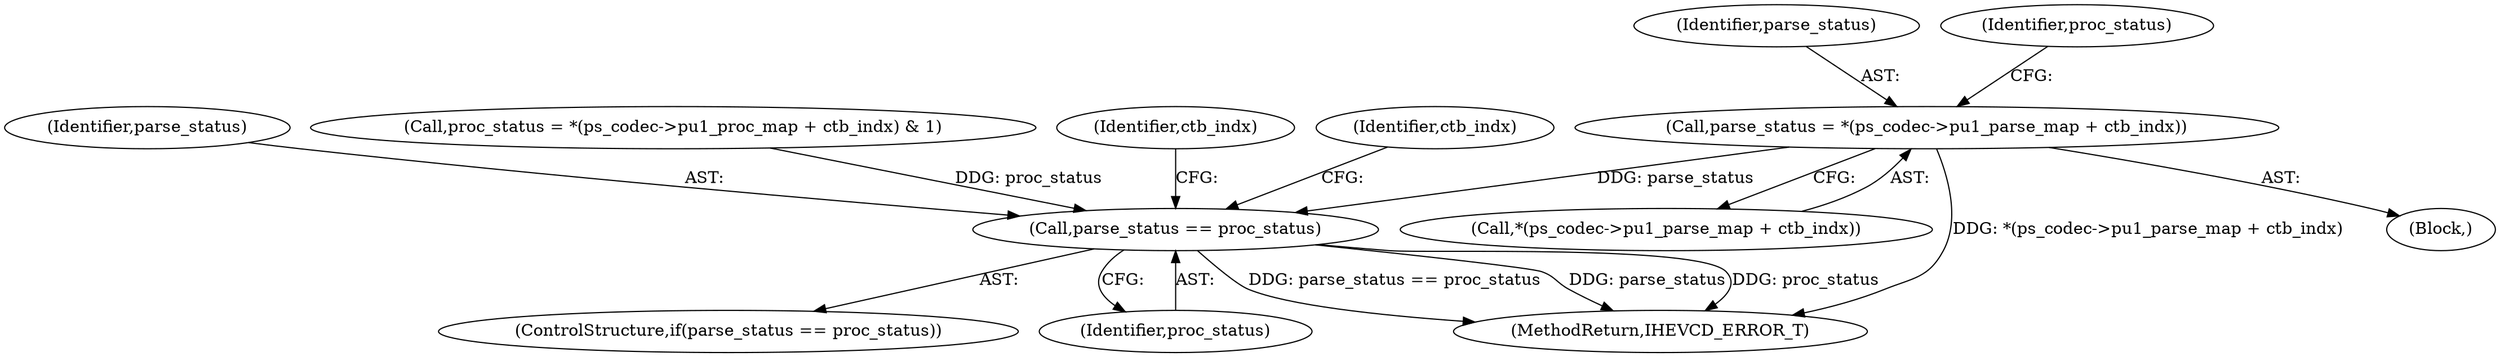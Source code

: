 digraph "0_Android_2b9fb0c2074d370a254b35e2489de2d94943578d@integer" {
"1004510" [label="(Call,parse_status = *(ps_codec->pu1_parse_map + ctb_indx))"];
"1004530" [label="(Call,parse_status == proc_status)"];
"1004510" [label="(Call,parse_status = *(ps_codec->pu1_parse_map + ctb_indx))"];
"1004511" [label="(Identifier,parse_status)"];
"1004530" [label="(Call,parse_status == proc_status)"];
"1004529" [label="(ControlStructure,if(parse_status == proc_status))"];
"1004531" [label="(Identifier,parse_status)"];
"1004512" [label="(Call,*(ps_codec->pu1_parse_map + ctb_indx))"];
"1004520" [label="(Identifier,proc_status)"];
"1004519" [label="(Call,proc_status = *(ps_codec->pu1_proc_map + ctb_indx) & 1)"];
"1004534" [label="(Identifier,ctb_indx)"];
"1004532" [label="(Identifier,proc_status)"];
"1004504" [label="(Identifier,ctb_indx)"];
"1004845" [label="(MethodReturn,IHEVCD_ERROR_T)"];
"1004508" [label="(Block,)"];
"1004510" -> "1004508"  [label="AST: "];
"1004510" -> "1004512"  [label="CFG: "];
"1004511" -> "1004510"  [label="AST: "];
"1004512" -> "1004510"  [label="AST: "];
"1004520" -> "1004510"  [label="CFG: "];
"1004510" -> "1004845"  [label="DDG: *(ps_codec->pu1_parse_map + ctb_indx)"];
"1004510" -> "1004530"  [label="DDG: parse_status"];
"1004530" -> "1004529"  [label="AST: "];
"1004530" -> "1004532"  [label="CFG: "];
"1004531" -> "1004530"  [label="AST: "];
"1004532" -> "1004530"  [label="AST: "];
"1004504" -> "1004530"  [label="CFG: "];
"1004534" -> "1004530"  [label="CFG: "];
"1004530" -> "1004845"  [label="DDG: parse_status == proc_status"];
"1004530" -> "1004845"  [label="DDG: parse_status"];
"1004530" -> "1004845"  [label="DDG: proc_status"];
"1004519" -> "1004530"  [label="DDG: proc_status"];
}
